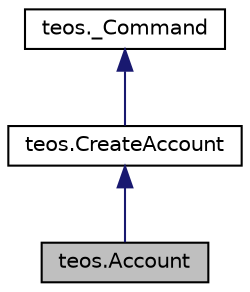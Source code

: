 digraph "teos.Account"
{
  edge [fontname="Helvetica",fontsize="10",labelfontname="Helvetica",labelfontsize="10"];
  node [fontname="Helvetica",fontsize="10",shape=record];
  Node4 [label="teos.Account",height=0.2,width=0.4,color="black", fillcolor="grey75", style="filled", fontcolor="black"];
  Node5 -> Node4 [dir="back",color="midnightblue",fontsize="10",style="solid"];
  Node5 [label="teos.CreateAccount",height=0.2,width=0.4,color="black", fillcolor="white", style="filled",URL="$classteos_1_1CreateAccount.html"];
  Node6 -> Node5 [dir="back",color="midnightblue",fontsize="10",style="solid"];
  Node6 [label="teos._Command",height=0.2,width=0.4,color="black", fillcolor="white", style="filled",URL="$classteos_1_1__Command.html",tooltip="teos commands "];
}
